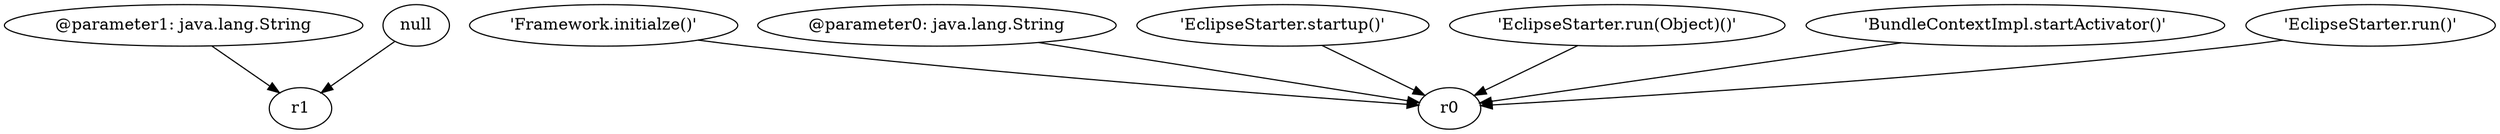 digraph g {
0[label="@parameter1: java.lang.String"]
1[label="r1"]
0->1[label=""]
2[label="'Framework.initialze()'"]
3[label="r0"]
2->3[label=""]
4[label="@parameter0: java.lang.String"]
4->3[label=""]
5[label="null"]
5->1[label=""]
6[label="'EclipseStarter.startup()'"]
6->3[label=""]
7[label="'EclipseStarter.run(Object)()'"]
7->3[label=""]
8[label="'BundleContextImpl.startActivator()'"]
8->3[label=""]
9[label="'EclipseStarter.run()'"]
9->3[label=""]
}